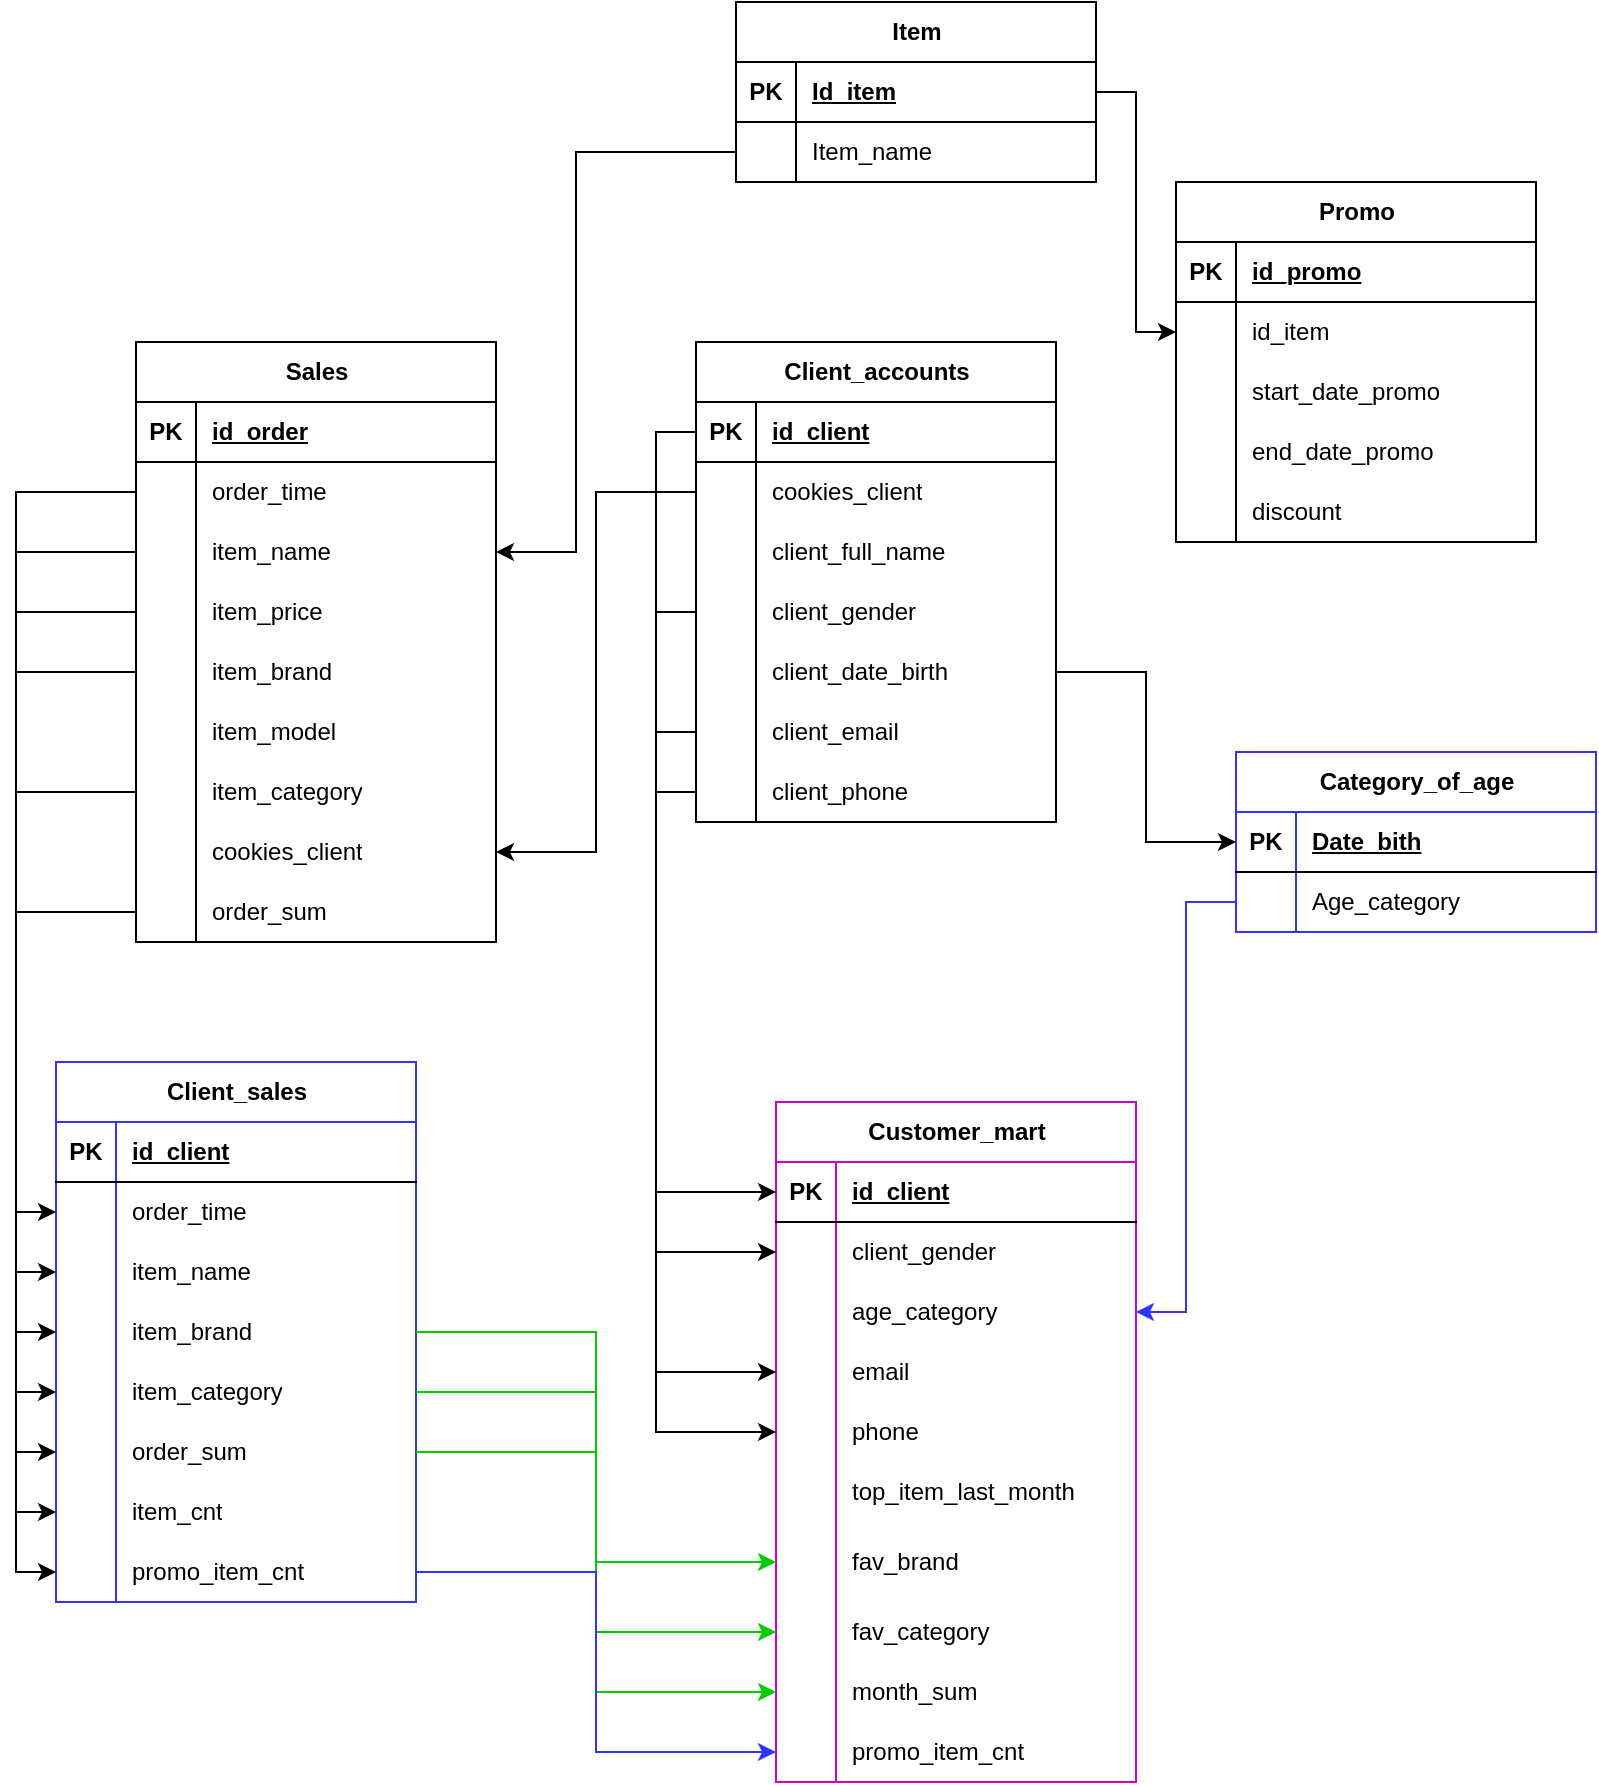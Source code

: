 <mxfile version="21.5.0" type="device">
  <diagram name="Страница 1" id="3GukHvtH6s5k8tKcg5bQ">
    <mxGraphModel dx="1002" dy="1736" grid="1" gridSize="10" guides="1" tooltips="1" connect="1" arrows="1" fold="1" page="1" pageScale="1" pageWidth="827" pageHeight="1169" math="0" shadow="0">
      <root>
        <mxCell id="0" />
        <mxCell id="1" parent="0" />
        <mxCell id="7rFT-JxXXT5qzIqkty-2-1" value="Sales" style="shape=table;startSize=30;container=1;collapsible=1;childLayout=tableLayout;fixedRows=1;rowLines=0;fontStyle=1;align=center;resizeLast=1;html=1;" vertex="1" parent="1">
          <mxGeometry x="80" y="80" width="180" height="300" as="geometry" />
        </mxCell>
        <mxCell id="7rFT-JxXXT5qzIqkty-2-2" value="" style="shape=tableRow;horizontal=0;startSize=0;swimlaneHead=0;swimlaneBody=0;fillColor=none;collapsible=0;dropTarget=0;points=[[0,0.5],[1,0.5]];portConstraint=eastwest;top=0;left=0;right=0;bottom=1;" vertex="1" parent="7rFT-JxXXT5qzIqkty-2-1">
          <mxGeometry y="30" width="180" height="30" as="geometry" />
        </mxCell>
        <mxCell id="7rFT-JxXXT5qzIqkty-2-3" value="PK" style="shape=partialRectangle;connectable=0;fillColor=none;top=0;left=0;bottom=0;right=0;fontStyle=1;overflow=hidden;whiteSpace=wrap;html=1;" vertex="1" parent="7rFT-JxXXT5qzIqkty-2-2">
          <mxGeometry width="30" height="30" as="geometry">
            <mxRectangle width="30" height="30" as="alternateBounds" />
          </mxGeometry>
        </mxCell>
        <mxCell id="7rFT-JxXXT5qzIqkty-2-4" value="id_order" style="shape=partialRectangle;connectable=0;fillColor=none;top=0;left=0;bottom=0;right=0;align=left;spacingLeft=6;fontStyle=5;overflow=hidden;whiteSpace=wrap;html=1;" vertex="1" parent="7rFT-JxXXT5qzIqkty-2-2">
          <mxGeometry x="30" width="150" height="30" as="geometry">
            <mxRectangle width="150" height="30" as="alternateBounds" />
          </mxGeometry>
        </mxCell>
        <mxCell id="7rFT-JxXXT5qzIqkty-2-5" value="" style="shape=tableRow;horizontal=0;startSize=0;swimlaneHead=0;swimlaneBody=0;fillColor=none;collapsible=0;dropTarget=0;points=[[0,0.5],[1,0.5]];portConstraint=eastwest;top=0;left=0;right=0;bottom=0;" vertex="1" parent="7rFT-JxXXT5qzIqkty-2-1">
          <mxGeometry y="60" width="180" height="30" as="geometry" />
        </mxCell>
        <mxCell id="7rFT-JxXXT5qzIqkty-2-6" value="" style="shape=partialRectangle;connectable=0;fillColor=none;top=0;left=0;bottom=0;right=0;editable=1;overflow=hidden;whiteSpace=wrap;html=1;" vertex="1" parent="7rFT-JxXXT5qzIqkty-2-5">
          <mxGeometry width="30" height="30" as="geometry">
            <mxRectangle width="30" height="30" as="alternateBounds" />
          </mxGeometry>
        </mxCell>
        <mxCell id="7rFT-JxXXT5qzIqkty-2-7" value="order_time" style="shape=partialRectangle;connectable=0;fillColor=none;top=0;left=0;bottom=0;right=0;align=left;spacingLeft=6;overflow=hidden;whiteSpace=wrap;html=1;" vertex="1" parent="7rFT-JxXXT5qzIqkty-2-5">
          <mxGeometry x="30" width="150" height="30" as="geometry">
            <mxRectangle width="150" height="30" as="alternateBounds" />
          </mxGeometry>
        </mxCell>
        <mxCell id="7rFT-JxXXT5qzIqkty-2-8" value="" style="shape=tableRow;horizontal=0;startSize=0;swimlaneHead=0;swimlaneBody=0;fillColor=none;collapsible=0;dropTarget=0;points=[[0,0.5],[1,0.5]];portConstraint=eastwest;top=0;left=0;right=0;bottom=0;" vertex="1" parent="7rFT-JxXXT5qzIqkty-2-1">
          <mxGeometry y="90" width="180" height="30" as="geometry" />
        </mxCell>
        <mxCell id="7rFT-JxXXT5qzIqkty-2-9" value="" style="shape=partialRectangle;connectable=0;fillColor=none;top=0;left=0;bottom=0;right=0;editable=1;overflow=hidden;whiteSpace=wrap;html=1;" vertex="1" parent="7rFT-JxXXT5qzIqkty-2-8">
          <mxGeometry width="30" height="30" as="geometry">
            <mxRectangle width="30" height="30" as="alternateBounds" />
          </mxGeometry>
        </mxCell>
        <mxCell id="7rFT-JxXXT5qzIqkty-2-10" value="item_name" style="shape=partialRectangle;connectable=0;fillColor=none;top=0;left=0;bottom=0;right=0;align=left;spacingLeft=6;overflow=hidden;whiteSpace=wrap;html=1;" vertex="1" parent="7rFT-JxXXT5qzIqkty-2-8">
          <mxGeometry x="30" width="150" height="30" as="geometry">
            <mxRectangle width="150" height="30" as="alternateBounds" />
          </mxGeometry>
        </mxCell>
        <mxCell id="7rFT-JxXXT5qzIqkty-2-11" value="" style="shape=tableRow;horizontal=0;startSize=0;swimlaneHead=0;swimlaneBody=0;fillColor=none;collapsible=0;dropTarget=0;points=[[0,0.5],[1,0.5]];portConstraint=eastwest;top=0;left=0;right=0;bottom=0;" vertex="1" parent="7rFT-JxXXT5qzIqkty-2-1">
          <mxGeometry y="120" width="180" height="30" as="geometry" />
        </mxCell>
        <mxCell id="7rFT-JxXXT5qzIqkty-2-12" value="" style="shape=partialRectangle;connectable=0;fillColor=none;top=0;left=0;bottom=0;right=0;editable=1;overflow=hidden;whiteSpace=wrap;html=1;" vertex="1" parent="7rFT-JxXXT5qzIqkty-2-11">
          <mxGeometry width="30" height="30" as="geometry">
            <mxRectangle width="30" height="30" as="alternateBounds" />
          </mxGeometry>
        </mxCell>
        <mxCell id="7rFT-JxXXT5qzIqkty-2-13" value="item_price" style="shape=partialRectangle;connectable=0;fillColor=none;top=0;left=0;bottom=0;right=0;align=left;spacingLeft=6;overflow=hidden;whiteSpace=wrap;html=1;" vertex="1" parent="7rFT-JxXXT5qzIqkty-2-11">
          <mxGeometry x="30" width="150" height="30" as="geometry">
            <mxRectangle width="150" height="30" as="alternateBounds" />
          </mxGeometry>
        </mxCell>
        <mxCell id="7rFT-JxXXT5qzIqkty-2-76" style="shape=tableRow;horizontal=0;startSize=0;swimlaneHead=0;swimlaneBody=0;fillColor=none;collapsible=0;dropTarget=0;points=[[0,0.5],[1,0.5]];portConstraint=eastwest;top=0;left=0;right=0;bottom=0;" vertex="1" parent="7rFT-JxXXT5qzIqkty-2-1">
          <mxGeometry y="150" width="180" height="30" as="geometry" />
        </mxCell>
        <mxCell id="7rFT-JxXXT5qzIqkty-2-77" style="shape=partialRectangle;connectable=0;fillColor=none;top=0;left=0;bottom=0;right=0;editable=1;overflow=hidden;whiteSpace=wrap;html=1;" vertex="1" parent="7rFT-JxXXT5qzIqkty-2-76">
          <mxGeometry width="30" height="30" as="geometry">
            <mxRectangle width="30" height="30" as="alternateBounds" />
          </mxGeometry>
        </mxCell>
        <mxCell id="7rFT-JxXXT5qzIqkty-2-78" value="item_brand" style="shape=partialRectangle;connectable=0;fillColor=none;top=0;left=0;bottom=0;right=0;align=left;spacingLeft=6;overflow=hidden;whiteSpace=wrap;html=1;" vertex="1" parent="7rFT-JxXXT5qzIqkty-2-76">
          <mxGeometry x="30" width="150" height="30" as="geometry">
            <mxRectangle width="150" height="30" as="alternateBounds" />
          </mxGeometry>
        </mxCell>
        <mxCell id="7rFT-JxXXT5qzIqkty-2-14" style="shape=tableRow;horizontal=0;startSize=0;swimlaneHead=0;swimlaneBody=0;fillColor=none;collapsible=0;dropTarget=0;points=[[0,0.5],[1,0.5]];portConstraint=eastwest;top=0;left=0;right=0;bottom=0;" vertex="1" parent="7rFT-JxXXT5qzIqkty-2-1">
          <mxGeometry y="180" width="180" height="30" as="geometry" />
        </mxCell>
        <mxCell id="7rFT-JxXXT5qzIqkty-2-15" style="shape=partialRectangle;connectable=0;fillColor=none;top=0;left=0;bottom=0;right=0;editable=1;overflow=hidden;whiteSpace=wrap;html=1;" vertex="1" parent="7rFT-JxXXT5qzIqkty-2-14">
          <mxGeometry width="30" height="30" as="geometry">
            <mxRectangle width="30" height="30" as="alternateBounds" />
          </mxGeometry>
        </mxCell>
        <mxCell id="7rFT-JxXXT5qzIqkty-2-16" value="item_model" style="shape=partialRectangle;connectable=0;fillColor=none;top=0;left=0;bottom=0;right=0;align=left;spacingLeft=6;overflow=hidden;whiteSpace=wrap;html=1;" vertex="1" parent="7rFT-JxXXT5qzIqkty-2-14">
          <mxGeometry x="30" width="150" height="30" as="geometry">
            <mxRectangle width="150" height="30" as="alternateBounds" />
          </mxGeometry>
        </mxCell>
        <mxCell id="7rFT-JxXXT5qzIqkty-2-17" style="shape=tableRow;horizontal=0;startSize=0;swimlaneHead=0;swimlaneBody=0;fillColor=none;collapsible=0;dropTarget=0;points=[[0,0.5],[1,0.5]];portConstraint=eastwest;top=0;left=0;right=0;bottom=0;" vertex="1" parent="7rFT-JxXXT5qzIqkty-2-1">
          <mxGeometry y="210" width="180" height="30" as="geometry" />
        </mxCell>
        <mxCell id="7rFT-JxXXT5qzIqkty-2-18" style="shape=partialRectangle;connectable=0;fillColor=none;top=0;left=0;bottom=0;right=0;editable=1;overflow=hidden;whiteSpace=wrap;html=1;" vertex="1" parent="7rFT-JxXXT5qzIqkty-2-17">
          <mxGeometry width="30" height="30" as="geometry">
            <mxRectangle width="30" height="30" as="alternateBounds" />
          </mxGeometry>
        </mxCell>
        <mxCell id="7rFT-JxXXT5qzIqkty-2-19" value="item_category" style="shape=partialRectangle;connectable=0;fillColor=none;top=0;left=0;bottom=0;right=0;align=left;spacingLeft=6;overflow=hidden;whiteSpace=wrap;html=1;" vertex="1" parent="7rFT-JxXXT5qzIqkty-2-17">
          <mxGeometry x="30" width="150" height="30" as="geometry">
            <mxRectangle width="150" height="30" as="alternateBounds" />
          </mxGeometry>
        </mxCell>
        <mxCell id="7rFT-JxXXT5qzIqkty-2-23" style="shape=tableRow;horizontal=0;startSize=0;swimlaneHead=0;swimlaneBody=0;fillColor=none;collapsible=0;dropTarget=0;points=[[0,0.5],[1,0.5]];portConstraint=eastwest;top=0;left=0;right=0;bottom=0;" vertex="1" parent="7rFT-JxXXT5qzIqkty-2-1">
          <mxGeometry y="240" width="180" height="30" as="geometry" />
        </mxCell>
        <mxCell id="7rFT-JxXXT5qzIqkty-2-24" style="shape=partialRectangle;connectable=0;fillColor=none;top=0;left=0;bottom=0;right=0;editable=1;overflow=hidden;whiteSpace=wrap;html=1;" vertex="1" parent="7rFT-JxXXT5qzIqkty-2-23">
          <mxGeometry width="30" height="30" as="geometry">
            <mxRectangle width="30" height="30" as="alternateBounds" />
          </mxGeometry>
        </mxCell>
        <mxCell id="7rFT-JxXXT5qzIqkty-2-25" value="cookies_client" style="shape=partialRectangle;connectable=0;fillColor=none;top=0;left=0;bottom=0;right=0;align=left;spacingLeft=6;overflow=hidden;whiteSpace=wrap;html=1;" vertex="1" parent="7rFT-JxXXT5qzIqkty-2-23">
          <mxGeometry x="30" width="150" height="30" as="geometry">
            <mxRectangle width="150" height="30" as="alternateBounds" />
          </mxGeometry>
        </mxCell>
        <mxCell id="7rFT-JxXXT5qzIqkty-2-20" style="shape=tableRow;horizontal=0;startSize=0;swimlaneHead=0;swimlaneBody=0;fillColor=none;collapsible=0;dropTarget=0;points=[[0,0.5],[1,0.5]];portConstraint=eastwest;top=0;left=0;right=0;bottom=0;" vertex="1" parent="7rFT-JxXXT5qzIqkty-2-1">
          <mxGeometry y="270" width="180" height="30" as="geometry" />
        </mxCell>
        <mxCell id="7rFT-JxXXT5qzIqkty-2-21" style="shape=partialRectangle;connectable=0;fillColor=none;top=0;left=0;bottom=0;right=0;editable=1;overflow=hidden;whiteSpace=wrap;html=1;" vertex="1" parent="7rFT-JxXXT5qzIqkty-2-20">
          <mxGeometry width="30" height="30" as="geometry">
            <mxRectangle width="30" height="30" as="alternateBounds" />
          </mxGeometry>
        </mxCell>
        <mxCell id="7rFT-JxXXT5qzIqkty-2-22" value="order_sum" style="shape=partialRectangle;connectable=0;fillColor=none;top=0;left=0;bottom=0;right=0;align=left;spacingLeft=6;overflow=hidden;whiteSpace=wrap;html=1;" vertex="1" parent="7rFT-JxXXT5qzIqkty-2-20">
          <mxGeometry x="30" width="150" height="30" as="geometry">
            <mxRectangle width="150" height="30" as="alternateBounds" />
          </mxGeometry>
        </mxCell>
        <mxCell id="7rFT-JxXXT5qzIqkty-2-26" value="Client_accounts" style="shape=table;startSize=30;container=1;collapsible=1;childLayout=tableLayout;fixedRows=1;rowLines=0;fontStyle=1;align=center;resizeLast=1;html=1;" vertex="1" parent="1">
          <mxGeometry x="360" y="80" width="180" height="240" as="geometry" />
        </mxCell>
        <mxCell id="7rFT-JxXXT5qzIqkty-2-27" value="" style="shape=tableRow;horizontal=0;startSize=0;swimlaneHead=0;swimlaneBody=0;fillColor=none;collapsible=0;dropTarget=0;points=[[0,0.5],[1,0.5]];portConstraint=eastwest;top=0;left=0;right=0;bottom=1;" vertex="1" parent="7rFT-JxXXT5qzIqkty-2-26">
          <mxGeometry y="30" width="180" height="30" as="geometry" />
        </mxCell>
        <mxCell id="7rFT-JxXXT5qzIqkty-2-28" value="PK" style="shape=partialRectangle;connectable=0;fillColor=none;top=0;left=0;bottom=0;right=0;fontStyle=1;overflow=hidden;whiteSpace=wrap;html=1;" vertex="1" parent="7rFT-JxXXT5qzIqkty-2-27">
          <mxGeometry width="30" height="30" as="geometry">
            <mxRectangle width="30" height="30" as="alternateBounds" />
          </mxGeometry>
        </mxCell>
        <mxCell id="7rFT-JxXXT5qzIqkty-2-29" value="id_client" style="shape=partialRectangle;connectable=0;fillColor=none;top=0;left=0;bottom=0;right=0;align=left;spacingLeft=6;fontStyle=5;overflow=hidden;whiteSpace=wrap;html=1;" vertex="1" parent="7rFT-JxXXT5qzIqkty-2-27">
          <mxGeometry x="30" width="150" height="30" as="geometry">
            <mxRectangle width="150" height="30" as="alternateBounds" />
          </mxGeometry>
        </mxCell>
        <mxCell id="7rFT-JxXXT5qzIqkty-2-30" value="" style="shape=tableRow;horizontal=0;startSize=0;swimlaneHead=0;swimlaneBody=0;fillColor=none;collapsible=0;dropTarget=0;points=[[0,0.5],[1,0.5]];portConstraint=eastwest;top=0;left=0;right=0;bottom=0;" vertex="1" parent="7rFT-JxXXT5qzIqkty-2-26">
          <mxGeometry y="60" width="180" height="30" as="geometry" />
        </mxCell>
        <mxCell id="7rFT-JxXXT5qzIqkty-2-31" value="" style="shape=partialRectangle;connectable=0;fillColor=none;top=0;left=0;bottom=0;right=0;editable=1;overflow=hidden;whiteSpace=wrap;html=1;" vertex="1" parent="7rFT-JxXXT5qzIqkty-2-30">
          <mxGeometry width="30" height="30" as="geometry">
            <mxRectangle width="30" height="30" as="alternateBounds" />
          </mxGeometry>
        </mxCell>
        <mxCell id="7rFT-JxXXT5qzIqkty-2-32" value="cookies_client" style="shape=partialRectangle;connectable=0;fillColor=none;top=0;left=0;bottom=0;right=0;align=left;spacingLeft=6;overflow=hidden;whiteSpace=wrap;html=1;" vertex="1" parent="7rFT-JxXXT5qzIqkty-2-30">
          <mxGeometry x="30" width="150" height="30" as="geometry">
            <mxRectangle width="150" height="30" as="alternateBounds" />
          </mxGeometry>
        </mxCell>
        <mxCell id="7rFT-JxXXT5qzIqkty-2-33" value="" style="shape=tableRow;horizontal=0;startSize=0;swimlaneHead=0;swimlaneBody=0;fillColor=none;collapsible=0;dropTarget=0;points=[[0,0.5],[1,0.5]];portConstraint=eastwest;top=0;left=0;right=0;bottom=0;" vertex="1" parent="7rFT-JxXXT5qzIqkty-2-26">
          <mxGeometry y="90" width="180" height="30" as="geometry" />
        </mxCell>
        <mxCell id="7rFT-JxXXT5qzIqkty-2-34" value="" style="shape=partialRectangle;connectable=0;fillColor=none;top=0;left=0;bottom=0;right=0;editable=1;overflow=hidden;whiteSpace=wrap;html=1;" vertex="1" parent="7rFT-JxXXT5qzIqkty-2-33">
          <mxGeometry width="30" height="30" as="geometry">
            <mxRectangle width="30" height="30" as="alternateBounds" />
          </mxGeometry>
        </mxCell>
        <mxCell id="7rFT-JxXXT5qzIqkty-2-35" value="client_full_name" style="shape=partialRectangle;connectable=0;fillColor=none;top=0;left=0;bottom=0;right=0;align=left;spacingLeft=6;overflow=hidden;whiteSpace=wrap;html=1;" vertex="1" parent="7rFT-JxXXT5qzIqkty-2-33">
          <mxGeometry x="30" width="150" height="30" as="geometry">
            <mxRectangle width="150" height="30" as="alternateBounds" />
          </mxGeometry>
        </mxCell>
        <mxCell id="7rFT-JxXXT5qzIqkty-2-36" value="" style="shape=tableRow;horizontal=0;startSize=0;swimlaneHead=0;swimlaneBody=0;fillColor=none;collapsible=0;dropTarget=0;points=[[0,0.5],[1,0.5]];portConstraint=eastwest;top=0;left=0;right=0;bottom=0;" vertex="1" parent="7rFT-JxXXT5qzIqkty-2-26">
          <mxGeometry y="120" width="180" height="30" as="geometry" />
        </mxCell>
        <mxCell id="7rFT-JxXXT5qzIqkty-2-37" value="" style="shape=partialRectangle;connectable=0;fillColor=none;top=0;left=0;bottom=0;right=0;editable=1;overflow=hidden;whiteSpace=wrap;html=1;" vertex="1" parent="7rFT-JxXXT5qzIqkty-2-36">
          <mxGeometry width="30" height="30" as="geometry">
            <mxRectangle width="30" height="30" as="alternateBounds" />
          </mxGeometry>
        </mxCell>
        <mxCell id="7rFT-JxXXT5qzIqkty-2-38" value="client_gender" style="shape=partialRectangle;connectable=0;fillColor=none;top=0;left=0;bottom=0;right=0;align=left;spacingLeft=6;overflow=hidden;whiteSpace=wrap;html=1;" vertex="1" parent="7rFT-JxXXT5qzIqkty-2-36">
          <mxGeometry x="30" width="150" height="30" as="geometry">
            <mxRectangle width="150" height="30" as="alternateBounds" />
          </mxGeometry>
        </mxCell>
        <mxCell id="7rFT-JxXXT5qzIqkty-2-39" style="shape=tableRow;horizontal=0;startSize=0;swimlaneHead=0;swimlaneBody=0;fillColor=none;collapsible=0;dropTarget=0;points=[[0,0.5],[1,0.5]];portConstraint=eastwest;top=0;left=0;right=0;bottom=0;" vertex="1" parent="7rFT-JxXXT5qzIqkty-2-26">
          <mxGeometry y="150" width="180" height="30" as="geometry" />
        </mxCell>
        <mxCell id="7rFT-JxXXT5qzIqkty-2-40" style="shape=partialRectangle;connectable=0;fillColor=none;top=0;left=0;bottom=0;right=0;editable=1;overflow=hidden;whiteSpace=wrap;html=1;" vertex="1" parent="7rFT-JxXXT5qzIqkty-2-39">
          <mxGeometry width="30" height="30" as="geometry">
            <mxRectangle width="30" height="30" as="alternateBounds" />
          </mxGeometry>
        </mxCell>
        <mxCell id="7rFT-JxXXT5qzIqkty-2-41" value="client_date_birth" style="shape=partialRectangle;connectable=0;fillColor=none;top=0;left=0;bottom=0;right=0;align=left;spacingLeft=6;overflow=hidden;whiteSpace=wrap;html=1;" vertex="1" parent="7rFT-JxXXT5qzIqkty-2-39">
          <mxGeometry x="30" width="150" height="30" as="geometry">
            <mxRectangle width="150" height="30" as="alternateBounds" />
          </mxGeometry>
        </mxCell>
        <mxCell id="7rFT-JxXXT5qzIqkty-2-42" style="shape=tableRow;horizontal=0;startSize=0;swimlaneHead=0;swimlaneBody=0;fillColor=none;collapsible=0;dropTarget=0;points=[[0,0.5],[1,0.5]];portConstraint=eastwest;top=0;left=0;right=0;bottom=0;" vertex="1" parent="7rFT-JxXXT5qzIqkty-2-26">
          <mxGeometry y="180" width="180" height="30" as="geometry" />
        </mxCell>
        <mxCell id="7rFT-JxXXT5qzIqkty-2-43" style="shape=partialRectangle;connectable=0;fillColor=none;top=0;left=0;bottom=0;right=0;editable=1;overflow=hidden;whiteSpace=wrap;html=1;" vertex="1" parent="7rFT-JxXXT5qzIqkty-2-42">
          <mxGeometry width="30" height="30" as="geometry">
            <mxRectangle width="30" height="30" as="alternateBounds" />
          </mxGeometry>
        </mxCell>
        <mxCell id="7rFT-JxXXT5qzIqkty-2-44" value="client_email" style="shape=partialRectangle;connectable=0;fillColor=none;top=0;left=0;bottom=0;right=0;align=left;spacingLeft=6;overflow=hidden;whiteSpace=wrap;html=1;" vertex="1" parent="7rFT-JxXXT5qzIqkty-2-42">
          <mxGeometry x="30" width="150" height="30" as="geometry">
            <mxRectangle width="150" height="30" as="alternateBounds" />
          </mxGeometry>
        </mxCell>
        <mxCell id="7rFT-JxXXT5qzIqkty-2-45" style="shape=tableRow;horizontal=0;startSize=0;swimlaneHead=0;swimlaneBody=0;fillColor=none;collapsible=0;dropTarget=0;points=[[0,0.5],[1,0.5]];portConstraint=eastwest;top=0;left=0;right=0;bottom=0;" vertex="1" parent="7rFT-JxXXT5qzIqkty-2-26">
          <mxGeometry y="210" width="180" height="30" as="geometry" />
        </mxCell>
        <mxCell id="7rFT-JxXXT5qzIqkty-2-46" style="shape=partialRectangle;connectable=0;fillColor=none;top=0;left=0;bottom=0;right=0;editable=1;overflow=hidden;whiteSpace=wrap;html=1;" vertex="1" parent="7rFT-JxXXT5qzIqkty-2-45">
          <mxGeometry width="30" height="30" as="geometry">
            <mxRectangle width="30" height="30" as="alternateBounds" />
          </mxGeometry>
        </mxCell>
        <mxCell id="7rFT-JxXXT5qzIqkty-2-47" value="client_phone" style="shape=partialRectangle;connectable=0;fillColor=none;top=0;left=0;bottom=0;right=0;align=left;spacingLeft=6;overflow=hidden;whiteSpace=wrap;html=1;" vertex="1" parent="7rFT-JxXXT5qzIqkty-2-45">
          <mxGeometry x="30" width="150" height="30" as="geometry">
            <mxRectangle width="150" height="30" as="alternateBounds" />
          </mxGeometry>
        </mxCell>
        <mxCell id="7rFT-JxXXT5qzIqkty-2-51" value="Promo" style="shape=table;startSize=30;container=1;collapsible=1;childLayout=tableLayout;fixedRows=1;rowLines=0;fontStyle=1;align=center;resizeLast=1;html=1;" vertex="1" parent="1">
          <mxGeometry x="600" width="180" height="180" as="geometry" />
        </mxCell>
        <mxCell id="7rFT-JxXXT5qzIqkty-2-52" value="" style="shape=tableRow;horizontal=0;startSize=0;swimlaneHead=0;swimlaneBody=0;fillColor=none;collapsible=0;dropTarget=0;points=[[0,0.5],[1,0.5]];portConstraint=eastwest;top=0;left=0;right=0;bottom=1;" vertex="1" parent="7rFT-JxXXT5qzIqkty-2-51">
          <mxGeometry y="30" width="180" height="30" as="geometry" />
        </mxCell>
        <mxCell id="7rFT-JxXXT5qzIqkty-2-53" value="PK" style="shape=partialRectangle;connectable=0;fillColor=none;top=0;left=0;bottom=0;right=0;fontStyle=1;overflow=hidden;whiteSpace=wrap;html=1;" vertex="1" parent="7rFT-JxXXT5qzIqkty-2-52">
          <mxGeometry width="30" height="30" as="geometry">
            <mxRectangle width="30" height="30" as="alternateBounds" />
          </mxGeometry>
        </mxCell>
        <mxCell id="7rFT-JxXXT5qzIqkty-2-54" value="id_promo" style="shape=partialRectangle;connectable=0;fillColor=none;top=0;left=0;bottom=0;right=0;align=left;spacingLeft=6;fontStyle=5;overflow=hidden;whiteSpace=wrap;html=1;" vertex="1" parent="7rFT-JxXXT5qzIqkty-2-52">
          <mxGeometry x="30" width="150" height="30" as="geometry">
            <mxRectangle width="150" height="30" as="alternateBounds" />
          </mxGeometry>
        </mxCell>
        <mxCell id="7rFT-JxXXT5qzIqkty-2-55" value="" style="shape=tableRow;horizontal=0;startSize=0;swimlaneHead=0;swimlaneBody=0;fillColor=none;collapsible=0;dropTarget=0;points=[[0,0.5],[1,0.5]];portConstraint=eastwest;top=0;left=0;right=0;bottom=0;" vertex="1" parent="7rFT-JxXXT5qzIqkty-2-51">
          <mxGeometry y="60" width="180" height="30" as="geometry" />
        </mxCell>
        <mxCell id="7rFT-JxXXT5qzIqkty-2-56" value="" style="shape=partialRectangle;connectable=0;fillColor=none;top=0;left=0;bottom=0;right=0;editable=1;overflow=hidden;whiteSpace=wrap;html=1;" vertex="1" parent="7rFT-JxXXT5qzIqkty-2-55">
          <mxGeometry width="30" height="30" as="geometry">
            <mxRectangle width="30" height="30" as="alternateBounds" />
          </mxGeometry>
        </mxCell>
        <mxCell id="7rFT-JxXXT5qzIqkty-2-57" value="id_item" style="shape=partialRectangle;connectable=0;fillColor=none;top=0;left=0;bottom=0;right=0;align=left;spacingLeft=6;overflow=hidden;whiteSpace=wrap;html=1;" vertex="1" parent="7rFT-JxXXT5qzIqkty-2-55">
          <mxGeometry x="30" width="150" height="30" as="geometry">
            <mxRectangle width="150" height="30" as="alternateBounds" />
          </mxGeometry>
        </mxCell>
        <mxCell id="7rFT-JxXXT5qzIqkty-2-58" value="" style="shape=tableRow;horizontal=0;startSize=0;swimlaneHead=0;swimlaneBody=0;fillColor=none;collapsible=0;dropTarget=0;points=[[0,0.5],[1,0.5]];portConstraint=eastwest;top=0;left=0;right=0;bottom=0;" vertex="1" parent="7rFT-JxXXT5qzIqkty-2-51">
          <mxGeometry y="90" width="180" height="30" as="geometry" />
        </mxCell>
        <mxCell id="7rFT-JxXXT5qzIqkty-2-59" value="" style="shape=partialRectangle;connectable=0;fillColor=none;top=0;left=0;bottom=0;right=0;editable=1;overflow=hidden;whiteSpace=wrap;html=1;" vertex="1" parent="7rFT-JxXXT5qzIqkty-2-58">
          <mxGeometry width="30" height="30" as="geometry">
            <mxRectangle width="30" height="30" as="alternateBounds" />
          </mxGeometry>
        </mxCell>
        <mxCell id="7rFT-JxXXT5qzIqkty-2-60" value="start_date_promo" style="shape=partialRectangle;connectable=0;fillColor=none;top=0;left=0;bottom=0;right=0;align=left;spacingLeft=6;overflow=hidden;whiteSpace=wrap;html=1;" vertex="1" parent="7rFT-JxXXT5qzIqkty-2-58">
          <mxGeometry x="30" width="150" height="30" as="geometry">
            <mxRectangle width="150" height="30" as="alternateBounds" />
          </mxGeometry>
        </mxCell>
        <mxCell id="7rFT-JxXXT5qzIqkty-2-61" value="" style="shape=tableRow;horizontal=0;startSize=0;swimlaneHead=0;swimlaneBody=0;fillColor=none;collapsible=0;dropTarget=0;points=[[0,0.5],[1,0.5]];portConstraint=eastwest;top=0;left=0;right=0;bottom=0;" vertex="1" parent="7rFT-JxXXT5qzIqkty-2-51">
          <mxGeometry y="120" width="180" height="30" as="geometry" />
        </mxCell>
        <mxCell id="7rFT-JxXXT5qzIqkty-2-62" value="" style="shape=partialRectangle;connectable=0;fillColor=none;top=0;left=0;bottom=0;right=0;editable=1;overflow=hidden;whiteSpace=wrap;html=1;" vertex="1" parent="7rFT-JxXXT5qzIqkty-2-61">
          <mxGeometry width="30" height="30" as="geometry">
            <mxRectangle width="30" height="30" as="alternateBounds" />
          </mxGeometry>
        </mxCell>
        <mxCell id="7rFT-JxXXT5qzIqkty-2-63" value="end_date_promo" style="shape=partialRectangle;connectable=0;fillColor=none;top=0;left=0;bottom=0;right=0;align=left;spacingLeft=6;overflow=hidden;whiteSpace=wrap;html=1;" vertex="1" parent="7rFT-JxXXT5qzIqkty-2-61">
          <mxGeometry x="30" width="150" height="30" as="geometry">
            <mxRectangle width="150" height="30" as="alternateBounds" />
          </mxGeometry>
        </mxCell>
        <mxCell id="7rFT-JxXXT5qzIqkty-2-64" style="shape=tableRow;horizontal=0;startSize=0;swimlaneHead=0;swimlaneBody=0;fillColor=none;collapsible=0;dropTarget=0;points=[[0,0.5],[1,0.5]];portConstraint=eastwest;top=0;left=0;right=0;bottom=0;" vertex="1" parent="7rFT-JxXXT5qzIqkty-2-51">
          <mxGeometry y="150" width="180" height="30" as="geometry" />
        </mxCell>
        <mxCell id="7rFT-JxXXT5qzIqkty-2-65" style="shape=partialRectangle;connectable=0;fillColor=none;top=0;left=0;bottom=0;right=0;editable=1;overflow=hidden;whiteSpace=wrap;html=1;" vertex="1" parent="7rFT-JxXXT5qzIqkty-2-64">
          <mxGeometry width="30" height="30" as="geometry">
            <mxRectangle width="30" height="30" as="alternateBounds" />
          </mxGeometry>
        </mxCell>
        <mxCell id="7rFT-JxXXT5qzIqkty-2-66" value="discount" style="shape=partialRectangle;connectable=0;fillColor=none;top=0;left=0;bottom=0;right=0;align=left;spacingLeft=6;overflow=hidden;whiteSpace=wrap;html=1;" vertex="1" parent="7rFT-JxXXT5qzIqkty-2-64">
          <mxGeometry x="30" width="150" height="30" as="geometry">
            <mxRectangle width="150" height="30" as="alternateBounds" />
          </mxGeometry>
        </mxCell>
        <mxCell id="7rFT-JxXXT5qzIqkty-2-79" value="Customer_mart" style="shape=table;startSize=30;container=1;collapsible=1;childLayout=tableLayout;fixedRows=1;rowLines=0;fontStyle=1;align=center;resizeLast=1;html=1;strokeColor=#CC00CC;" vertex="1" parent="1">
          <mxGeometry x="400" y="460" width="180" height="340" as="geometry" />
        </mxCell>
        <mxCell id="7rFT-JxXXT5qzIqkty-2-80" value="" style="shape=tableRow;horizontal=0;startSize=0;swimlaneHead=0;swimlaneBody=0;fillColor=none;collapsible=0;dropTarget=0;points=[[0,0.5],[1,0.5]];portConstraint=eastwest;top=0;left=0;right=0;bottom=1;" vertex="1" parent="7rFT-JxXXT5qzIqkty-2-79">
          <mxGeometry y="30" width="180" height="30" as="geometry" />
        </mxCell>
        <mxCell id="7rFT-JxXXT5qzIqkty-2-81" value="PK" style="shape=partialRectangle;connectable=0;fillColor=none;top=0;left=0;bottom=0;right=0;fontStyle=1;overflow=hidden;whiteSpace=wrap;html=1;" vertex="1" parent="7rFT-JxXXT5qzIqkty-2-80">
          <mxGeometry width="30" height="30" as="geometry">
            <mxRectangle width="30" height="30" as="alternateBounds" />
          </mxGeometry>
        </mxCell>
        <mxCell id="7rFT-JxXXT5qzIqkty-2-82" value="id_client" style="shape=partialRectangle;connectable=0;fillColor=none;top=0;left=0;bottom=0;right=0;align=left;spacingLeft=6;fontStyle=5;overflow=hidden;whiteSpace=wrap;html=1;" vertex="1" parent="7rFT-JxXXT5qzIqkty-2-80">
          <mxGeometry x="30" width="150" height="30" as="geometry">
            <mxRectangle width="150" height="30" as="alternateBounds" />
          </mxGeometry>
        </mxCell>
        <mxCell id="7rFT-JxXXT5qzIqkty-2-83" value="" style="shape=tableRow;horizontal=0;startSize=0;swimlaneHead=0;swimlaneBody=0;fillColor=none;collapsible=0;dropTarget=0;points=[[0,0.5],[1,0.5]];portConstraint=eastwest;top=0;left=0;right=0;bottom=0;" vertex="1" parent="7rFT-JxXXT5qzIqkty-2-79">
          <mxGeometry y="60" width="180" height="30" as="geometry" />
        </mxCell>
        <mxCell id="7rFT-JxXXT5qzIqkty-2-84" value="" style="shape=partialRectangle;connectable=0;fillColor=none;top=0;left=0;bottom=0;right=0;editable=1;overflow=hidden;whiteSpace=wrap;html=1;" vertex="1" parent="7rFT-JxXXT5qzIqkty-2-83">
          <mxGeometry width="30" height="30" as="geometry">
            <mxRectangle width="30" height="30" as="alternateBounds" />
          </mxGeometry>
        </mxCell>
        <mxCell id="7rFT-JxXXT5qzIqkty-2-85" value="client_gender" style="shape=partialRectangle;connectable=0;fillColor=none;top=0;left=0;bottom=0;right=0;align=left;spacingLeft=6;overflow=hidden;whiteSpace=wrap;html=1;" vertex="1" parent="7rFT-JxXXT5qzIqkty-2-83">
          <mxGeometry x="30" width="150" height="30" as="geometry">
            <mxRectangle width="150" height="30" as="alternateBounds" />
          </mxGeometry>
        </mxCell>
        <mxCell id="7rFT-JxXXT5qzIqkty-2-86" value="" style="shape=tableRow;horizontal=0;startSize=0;swimlaneHead=0;swimlaneBody=0;fillColor=none;collapsible=0;dropTarget=0;points=[[0,0.5],[1,0.5]];portConstraint=eastwest;top=0;left=0;right=0;bottom=0;" vertex="1" parent="7rFT-JxXXT5qzIqkty-2-79">
          <mxGeometry y="90" width="180" height="30" as="geometry" />
        </mxCell>
        <mxCell id="7rFT-JxXXT5qzIqkty-2-87" value="" style="shape=partialRectangle;connectable=0;fillColor=none;top=0;left=0;bottom=0;right=0;editable=1;overflow=hidden;whiteSpace=wrap;html=1;" vertex="1" parent="7rFT-JxXXT5qzIqkty-2-86">
          <mxGeometry width="30" height="30" as="geometry">
            <mxRectangle width="30" height="30" as="alternateBounds" />
          </mxGeometry>
        </mxCell>
        <mxCell id="7rFT-JxXXT5qzIqkty-2-88" value="age_category" style="shape=partialRectangle;connectable=0;fillColor=none;top=0;left=0;bottom=0;right=0;align=left;spacingLeft=6;overflow=hidden;whiteSpace=wrap;html=1;" vertex="1" parent="7rFT-JxXXT5qzIqkty-2-86">
          <mxGeometry x="30" width="150" height="30" as="geometry">
            <mxRectangle width="150" height="30" as="alternateBounds" />
          </mxGeometry>
        </mxCell>
        <mxCell id="7rFT-JxXXT5qzIqkty-2-89" value="" style="shape=tableRow;horizontal=0;startSize=0;swimlaneHead=0;swimlaneBody=0;fillColor=none;collapsible=0;dropTarget=0;points=[[0,0.5],[1,0.5]];portConstraint=eastwest;top=0;left=0;right=0;bottom=0;" vertex="1" parent="7rFT-JxXXT5qzIqkty-2-79">
          <mxGeometry y="120" width="180" height="30" as="geometry" />
        </mxCell>
        <mxCell id="7rFT-JxXXT5qzIqkty-2-90" value="" style="shape=partialRectangle;connectable=0;fillColor=none;top=0;left=0;bottom=0;right=0;editable=1;overflow=hidden;whiteSpace=wrap;html=1;" vertex="1" parent="7rFT-JxXXT5qzIqkty-2-89">
          <mxGeometry width="30" height="30" as="geometry">
            <mxRectangle width="30" height="30" as="alternateBounds" />
          </mxGeometry>
        </mxCell>
        <mxCell id="7rFT-JxXXT5qzIqkty-2-91" value="email" style="shape=partialRectangle;connectable=0;fillColor=none;top=0;left=0;bottom=0;right=0;align=left;spacingLeft=6;overflow=hidden;whiteSpace=wrap;html=1;" vertex="1" parent="7rFT-JxXXT5qzIqkty-2-89">
          <mxGeometry x="30" width="150" height="30" as="geometry">
            <mxRectangle width="150" height="30" as="alternateBounds" />
          </mxGeometry>
        </mxCell>
        <mxCell id="7rFT-JxXXT5qzIqkty-2-92" style="shape=tableRow;horizontal=0;startSize=0;swimlaneHead=0;swimlaneBody=0;fillColor=none;collapsible=0;dropTarget=0;points=[[0,0.5],[1,0.5]];portConstraint=eastwest;top=0;left=0;right=0;bottom=0;" vertex="1" parent="7rFT-JxXXT5qzIqkty-2-79">
          <mxGeometry y="150" width="180" height="30" as="geometry" />
        </mxCell>
        <mxCell id="7rFT-JxXXT5qzIqkty-2-93" style="shape=partialRectangle;connectable=0;fillColor=none;top=0;left=0;bottom=0;right=0;editable=1;overflow=hidden;whiteSpace=wrap;html=1;" vertex="1" parent="7rFT-JxXXT5qzIqkty-2-92">
          <mxGeometry width="30" height="30" as="geometry">
            <mxRectangle width="30" height="30" as="alternateBounds" />
          </mxGeometry>
        </mxCell>
        <mxCell id="7rFT-JxXXT5qzIqkty-2-94" value="phone" style="shape=partialRectangle;connectable=0;fillColor=none;top=0;left=0;bottom=0;right=0;align=left;spacingLeft=6;overflow=hidden;whiteSpace=wrap;html=1;" vertex="1" parent="7rFT-JxXXT5qzIqkty-2-92">
          <mxGeometry x="30" width="150" height="30" as="geometry">
            <mxRectangle width="150" height="30" as="alternateBounds" />
          </mxGeometry>
        </mxCell>
        <mxCell id="7rFT-JxXXT5qzIqkty-2-95" style="shape=tableRow;horizontal=0;startSize=0;swimlaneHead=0;swimlaneBody=0;fillColor=none;collapsible=0;dropTarget=0;points=[[0,0.5],[1,0.5]];portConstraint=eastwest;top=0;left=0;right=0;bottom=0;" vertex="1" parent="7rFT-JxXXT5qzIqkty-2-79">
          <mxGeometry y="180" width="180" height="30" as="geometry" />
        </mxCell>
        <mxCell id="7rFT-JxXXT5qzIqkty-2-96" style="shape=partialRectangle;connectable=0;fillColor=none;top=0;left=0;bottom=0;right=0;editable=1;overflow=hidden;whiteSpace=wrap;html=1;" vertex="1" parent="7rFT-JxXXT5qzIqkty-2-95">
          <mxGeometry width="30" height="30" as="geometry">
            <mxRectangle width="30" height="30" as="alternateBounds" />
          </mxGeometry>
        </mxCell>
        <mxCell id="7rFT-JxXXT5qzIqkty-2-97" value="top_item_last_month" style="shape=partialRectangle;connectable=0;fillColor=none;top=0;left=0;bottom=0;right=0;align=left;spacingLeft=6;overflow=hidden;whiteSpace=wrap;html=1;" vertex="1" parent="7rFT-JxXXT5qzIqkty-2-95">
          <mxGeometry x="30" width="150" height="30" as="geometry">
            <mxRectangle width="150" height="30" as="alternateBounds" />
          </mxGeometry>
        </mxCell>
        <mxCell id="7rFT-JxXXT5qzIqkty-2-98" style="shape=tableRow;horizontal=0;startSize=0;swimlaneHead=0;swimlaneBody=0;fillColor=none;collapsible=0;dropTarget=0;points=[[0,0.5],[1,0.5]];portConstraint=eastwest;top=0;left=0;right=0;bottom=0;" vertex="1" parent="7rFT-JxXXT5qzIqkty-2-79">
          <mxGeometry y="210" width="180" height="40" as="geometry" />
        </mxCell>
        <mxCell id="7rFT-JxXXT5qzIqkty-2-99" style="shape=partialRectangle;connectable=0;fillColor=none;top=0;left=0;bottom=0;right=0;editable=1;overflow=hidden;whiteSpace=wrap;html=1;" vertex="1" parent="7rFT-JxXXT5qzIqkty-2-98">
          <mxGeometry width="30" height="40" as="geometry">
            <mxRectangle width="30" height="40" as="alternateBounds" />
          </mxGeometry>
        </mxCell>
        <mxCell id="7rFT-JxXXT5qzIqkty-2-100" value="fav_brand" style="shape=partialRectangle;connectable=0;fillColor=none;top=0;left=0;bottom=0;right=0;align=left;spacingLeft=6;overflow=hidden;whiteSpace=wrap;html=1;" vertex="1" parent="7rFT-JxXXT5qzIqkty-2-98">
          <mxGeometry x="30" width="150" height="40" as="geometry">
            <mxRectangle width="150" height="40" as="alternateBounds" />
          </mxGeometry>
        </mxCell>
        <mxCell id="7rFT-JxXXT5qzIqkty-2-104" style="shape=tableRow;horizontal=0;startSize=0;swimlaneHead=0;swimlaneBody=0;fillColor=none;collapsible=0;dropTarget=0;points=[[0,0.5],[1,0.5]];portConstraint=eastwest;top=0;left=0;right=0;bottom=0;" vertex="1" parent="7rFT-JxXXT5qzIqkty-2-79">
          <mxGeometry y="250" width="180" height="30" as="geometry" />
        </mxCell>
        <mxCell id="7rFT-JxXXT5qzIqkty-2-105" style="shape=partialRectangle;connectable=0;fillColor=none;top=0;left=0;bottom=0;right=0;editable=1;overflow=hidden;whiteSpace=wrap;html=1;" vertex="1" parent="7rFT-JxXXT5qzIqkty-2-104">
          <mxGeometry width="30" height="30" as="geometry">
            <mxRectangle width="30" height="30" as="alternateBounds" />
          </mxGeometry>
        </mxCell>
        <mxCell id="7rFT-JxXXT5qzIqkty-2-106" value="fav_category" style="shape=partialRectangle;connectable=0;fillColor=none;top=0;left=0;bottom=0;right=0;align=left;spacingLeft=6;overflow=hidden;whiteSpace=wrap;html=1;" vertex="1" parent="7rFT-JxXXT5qzIqkty-2-104">
          <mxGeometry x="30" width="150" height="30" as="geometry">
            <mxRectangle width="150" height="30" as="alternateBounds" />
          </mxGeometry>
        </mxCell>
        <mxCell id="7rFT-JxXXT5qzIqkty-2-101" style="shape=tableRow;horizontal=0;startSize=0;swimlaneHead=0;swimlaneBody=0;fillColor=none;collapsible=0;dropTarget=0;points=[[0,0.5],[1,0.5]];portConstraint=eastwest;top=0;left=0;right=0;bottom=0;" vertex="1" parent="7rFT-JxXXT5qzIqkty-2-79">
          <mxGeometry y="280" width="180" height="30" as="geometry" />
        </mxCell>
        <mxCell id="7rFT-JxXXT5qzIqkty-2-102" style="shape=partialRectangle;connectable=0;fillColor=none;top=0;left=0;bottom=0;right=0;editable=1;overflow=hidden;whiteSpace=wrap;html=1;" vertex="1" parent="7rFT-JxXXT5qzIqkty-2-101">
          <mxGeometry width="30" height="30" as="geometry">
            <mxRectangle width="30" height="30" as="alternateBounds" />
          </mxGeometry>
        </mxCell>
        <mxCell id="7rFT-JxXXT5qzIqkty-2-103" value="month_sum" style="shape=partialRectangle;connectable=0;fillColor=none;top=0;left=0;bottom=0;right=0;align=left;spacingLeft=6;overflow=hidden;whiteSpace=wrap;html=1;" vertex="1" parent="7rFT-JxXXT5qzIqkty-2-101">
          <mxGeometry x="30" width="150" height="30" as="geometry">
            <mxRectangle width="150" height="30" as="alternateBounds" />
          </mxGeometry>
        </mxCell>
        <mxCell id="7rFT-JxXXT5qzIqkty-2-107" style="shape=tableRow;horizontal=0;startSize=0;swimlaneHead=0;swimlaneBody=0;fillColor=none;collapsible=0;dropTarget=0;points=[[0,0.5],[1,0.5]];portConstraint=eastwest;top=0;left=0;right=0;bottom=0;" vertex="1" parent="7rFT-JxXXT5qzIqkty-2-79">
          <mxGeometry y="310" width="180" height="30" as="geometry" />
        </mxCell>
        <mxCell id="7rFT-JxXXT5qzIqkty-2-108" style="shape=partialRectangle;connectable=0;fillColor=none;top=0;left=0;bottom=0;right=0;editable=1;overflow=hidden;whiteSpace=wrap;html=1;" vertex="1" parent="7rFT-JxXXT5qzIqkty-2-107">
          <mxGeometry width="30" height="30" as="geometry">
            <mxRectangle width="30" height="30" as="alternateBounds" />
          </mxGeometry>
        </mxCell>
        <mxCell id="7rFT-JxXXT5qzIqkty-2-109" value="promo_item_cnt" style="shape=partialRectangle;connectable=0;fillColor=none;top=0;left=0;bottom=0;right=0;align=left;spacingLeft=6;overflow=hidden;whiteSpace=wrap;html=1;" vertex="1" parent="7rFT-JxXXT5qzIqkty-2-107">
          <mxGeometry x="30" width="150" height="30" as="geometry">
            <mxRectangle width="150" height="30" as="alternateBounds" />
          </mxGeometry>
        </mxCell>
        <mxCell id="7rFT-JxXXT5qzIqkty-2-110" style="edgeStyle=orthogonalEdgeStyle;rounded=0;orthogonalLoop=1;jettySize=auto;html=1;entryX=0;entryY=0.5;entryDx=0;entryDy=0;exitX=0;exitY=0.5;exitDx=0;exitDy=0;" edge="1" parent="1" source="7rFT-JxXXT5qzIqkty-2-27" target="7rFT-JxXXT5qzIqkty-2-80">
          <mxGeometry relative="1" as="geometry" />
        </mxCell>
        <mxCell id="7rFT-JxXXT5qzIqkty-2-111" style="edgeStyle=orthogonalEdgeStyle;rounded=0;orthogonalLoop=1;jettySize=auto;html=1;entryX=0;entryY=0.5;entryDx=0;entryDy=0;exitX=0;exitY=0.5;exitDx=0;exitDy=0;" edge="1" parent="1" source="7rFT-JxXXT5qzIqkty-2-36" target="7rFT-JxXXT5qzIqkty-2-83">
          <mxGeometry relative="1" as="geometry" />
        </mxCell>
        <mxCell id="7rFT-JxXXT5qzIqkty-2-112" style="edgeStyle=orthogonalEdgeStyle;rounded=0;orthogonalLoop=1;jettySize=auto;html=1;entryX=0;entryY=0.5;entryDx=0;entryDy=0;exitX=0;exitY=0.5;exitDx=0;exitDy=0;" edge="1" parent="1" source="7rFT-JxXXT5qzIqkty-2-42" target="7rFT-JxXXT5qzIqkty-2-89">
          <mxGeometry relative="1" as="geometry" />
        </mxCell>
        <mxCell id="7rFT-JxXXT5qzIqkty-2-113" style="edgeStyle=orthogonalEdgeStyle;rounded=0;orthogonalLoop=1;jettySize=auto;html=1;exitX=0;exitY=0.5;exitDx=0;exitDy=0;" edge="1" parent="1" source="7rFT-JxXXT5qzIqkty-2-45" target="7rFT-JxXXT5qzIqkty-2-92">
          <mxGeometry relative="1" as="geometry" />
        </mxCell>
        <mxCell id="7rFT-JxXXT5qzIqkty-2-114" value="Category_of_age" style="shape=table;startSize=30;container=1;collapsible=1;childLayout=tableLayout;fixedRows=1;rowLines=0;fontStyle=1;align=center;resizeLast=1;html=1;strokeColor=#3333FF;" vertex="1" parent="1">
          <mxGeometry x="630" y="285" width="180" height="90" as="geometry" />
        </mxCell>
        <mxCell id="7rFT-JxXXT5qzIqkty-2-115" value="" style="shape=tableRow;horizontal=0;startSize=0;swimlaneHead=0;swimlaneBody=0;fillColor=none;collapsible=0;dropTarget=0;points=[[0,0.5],[1,0.5]];portConstraint=eastwest;top=0;left=0;right=0;bottom=1;" vertex="1" parent="7rFT-JxXXT5qzIqkty-2-114">
          <mxGeometry y="30" width="180" height="30" as="geometry" />
        </mxCell>
        <mxCell id="7rFT-JxXXT5qzIqkty-2-116" value="PK" style="shape=partialRectangle;connectable=0;fillColor=none;top=0;left=0;bottom=0;right=0;fontStyle=1;overflow=hidden;whiteSpace=wrap;html=1;" vertex="1" parent="7rFT-JxXXT5qzIqkty-2-115">
          <mxGeometry width="30" height="30" as="geometry">
            <mxRectangle width="30" height="30" as="alternateBounds" />
          </mxGeometry>
        </mxCell>
        <mxCell id="7rFT-JxXXT5qzIqkty-2-117" value="Date_bith" style="shape=partialRectangle;connectable=0;fillColor=none;top=0;left=0;bottom=0;right=0;align=left;spacingLeft=6;fontStyle=5;overflow=hidden;whiteSpace=wrap;html=1;" vertex="1" parent="7rFT-JxXXT5qzIqkty-2-115">
          <mxGeometry x="30" width="150" height="30" as="geometry">
            <mxRectangle width="150" height="30" as="alternateBounds" />
          </mxGeometry>
        </mxCell>
        <mxCell id="7rFT-JxXXT5qzIqkty-2-118" value="" style="shape=tableRow;horizontal=0;startSize=0;swimlaneHead=0;swimlaneBody=0;fillColor=none;collapsible=0;dropTarget=0;points=[[0,0.5],[1,0.5]];portConstraint=eastwest;top=0;left=0;right=0;bottom=0;" vertex="1" parent="7rFT-JxXXT5qzIqkty-2-114">
          <mxGeometry y="60" width="180" height="30" as="geometry" />
        </mxCell>
        <mxCell id="7rFT-JxXXT5qzIqkty-2-119" value="" style="shape=partialRectangle;connectable=0;fillColor=none;top=0;left=0;bottom=0;right=0;editable=1;overflow=hidden;whiteSpace=wrap;html=1;" vertex="1" parent="7rFT-JxXXT5qzIqkty-2-118">
          <mxGeometry width="30" height="30" as="geometry">
            <mxRectangle width="30" height="30" as="alternateBounds" />
          </mxGeometry>
        </mxCell>
        <mxCell id="7rFT-JxXXT5qzIqkty-2-120" value="Age_category" style="shape=partialRectangle;connectable=0;fillColor=none;top=0;left=0;bottom=0;right=0;align=left;spacingLeft=6;overflow=hidden;whiteSpace=wrap;html=1;" vertex="1" parent="7rFT-JxXXT5qzIqkty-2-118">
          <mxGeometry x="30" width="150" height="30" as="geometry">
            <mxRectangle width="150" height="30" as="alternateBounds" />
          </mxGeometry>
        </mxCell>
        <mxCell id="7rFT-JxXXT5qzIqkty-2-127" style="edgeStyle=orthogonalEdgeStyle;rounded=0;orthogonalLoop=1;jettySize=auto;html=1;entryX=0;entryY=0.5;entryDx=0;entryDy=0;" edge="1" parent="1" source="7rFT-JxXXT5qzIqkty-2-39" target="7rFT-JxXXT5qzIqkty-2-115">
          <mxGeometry relative="1" as="geometry" />
        </mxCell>
        <mxCell id="7rFT-JxXXT5qzIqkty-2-128" style="edgeStyle=orthogonalEdgeStyle;rounded=0;orthogonalLoop=1;jettySize=auto;html=1;entryX=1;entryY=0.5;entryDx=0;entryDy=0;strokeColor=#3333FF;" edge="1" parent="1" source="7rFT-JxXXT5qzIqkty-2-118" target="7rFT-JxXXT5qzIqkty-2-86">
          <mxGeometry relative="1" as="geometry" />
        </mxCell>
        <mxCell id="7rFT-JxXXT5qzIqkty-2-129" value="Client_sales" style="shape=table;startSize=30;container=1;collapsible=1;childLayout=tableLayout;fixedRows=1;rowLines=0;fontStyle=1;align=center;resizeLast=1;html=1;strokeColor=#3333FF;" vertex="1" parent="1">
          <mxGeometry x="40" y="440" width="180" height="270" as="geometry" />
        </mxCell>
        <mxCell id="7rFT-JxXXT5qzIqkty-2-130" value="" style="shape=tableRow;horizontal=0;startSize=0;swimlaneHead=0;swimlaneBody=0;fillColor=none;collapsible=0;dropTarget=0;points=[[0,0.5],[1,0.5]];portConstraint=eastwest;top=0;left=0;right=0;bottom=1;" vertex="1" parent="7rFT-JxXXT5qzIqkty-2-129">
          <mxGeometry y="30" width="180" height="30" as="geometry" />
        </mxCell>
        <mxCell id="7rFT-JxXXT5qzIqkty-2-131" value="PK" style="shape=partialRectangle;connectable=0;fillColor=none;top=0;left=0;bottom=0;right=0;fontStyle=1;overflow=hidden;whiteSpace=wrap;html=1;" vertex="1" parent="7rFT-JxXXT5qzIqkty-2-130">
          <mxGeometry width="30" height="30" as="geometry">
            <mxRectangle width="30" height="30" as="alternateBounds" />
          </mxGeometry>
        </mxCell>
        <mxCell id="7rFT-JxXXT5qzIqkty-2-132" value="id_client" style="shape=partialRectangle;connectable=0;fillColor=none;top=0;left=0;bottom=0;right=0;align=left;spacingLeft=6;fontStyle=5;overflow=hidden;whiteSpace=wrap;html=1;" vertex="1" parent="7rFT-JxXXT5qzIqkty-2-130">
          <mxGeometry x="30" width="150" height="30" as="geometry">
            <mxRectangle width="150" height="30" as="alternateBounds" />
          </mxGeometry>
        </mxCell>
        <mxCell id="7rFT-JxXXT5qzIqkty-2-133" value="" style="shape=tableRow;horizontal=0;startSize=0;swimlaneHead=0;swimlaneBody=0;fillColor=none;collapsible=0;dropTarget=0;points=[[0,0.5],[1,0.5]];portConstraint=eastwest;top=0;left=0;right=0;bottom=0;" vertex="1" parent="7rFT-JxXXT5qzIqkty-2-129">
          <mxGeometry y="60" width="180" height="30" as="geometry" />
        </mxCell>
        <mxCell id="7rFT-JxXXT5qzIqkty-2-134" value="" style="shape=partialRectangle;connectable=0;fillColor=none;top=0;left=0;bottom=0;right=0;editable=1;overflow=hidden;whiteSpace=wrap;html=1;" vertex="1" parent="7rFT-JxXXT5qzIqkty-2-133">
          <mxGeometry width="30" height="30" as="geometry">
            <mxRectangle width="30" height="30" as="alternateBounds" />
          </mxGeometry>
        </mxCell>
        <mxCell id="7rFT-JxXXT5qzIqkty-2-135" value="order_time" style="shape=partialRectangle;connectable=0;fillColor=none;top=0;left=0;bottom=0;right=0;align=left;spacingLeft=6;overflow=hidden;whiteSpace=wrap;html=1;" vertex="1" parent="7rFT-JxXXT5qzIqkty-2-133">
          <mxGeometry x="30" width="150" height="30" as="geometry">
            <mxRectangle width="150" height="30" as="alternateBounds" />
          </mxGeometry>
        </mxCell>
        <mxCell id="7rFT-JxXXT5qzIqkty-2-136" value="" style="shape=tableRow;horizontal=0;startSize=0;swimlaneHead=0;swimlaneBody=0;fillColor=none;collapsible=0;dropTarget=0;points=[[0,0.5],[1,0.5]];portConstraint=eastwest;top=0;left=0;right=0;bottom=0;" vertex="1" parent="7rFT-JxXXT5qzIqkty-2-129">
          <mxGeometry y="90" width="180" height="30" as="geometry" />
        </mxCell>
        <mxCell id="7rFT-JxXXT5qzIqkty-2-137" value="" style="shape=partialRectangle;connectable=0;fillColor=none;top=0;left=0;bottom=0;right=0;editable=1;overflow=hidden;whiteSpace=wrap;html=1;" vertex="1" parent="7rFT-JxXXT5qzIqkty-2-136">
          <mxGeometry width="30" height="30" as="geometry">
            <mxRectangle width="30" height="30" as="alternateBounds" />
          </mxGeometry>
        </mxCell>
        <mxCell id="7rFT-JxXXT5qzIqkty-2-138" value="item_name" style="shape=partialRectangle;connectable=0;fillColor=none;top=0;left=0;bottom=0;right=0;align=left;spacingLeft=6;overflow=hidden;whiteSpace=wrap;html=1;" vertex="1" parent="7rFT-JxXXT5qzIqkty-2-136">
          <mxGeometry x="30" width="150" height="30" as="geometry">
            <mxRectangle width="150" height="30" as="alternateBounds" />
          </mxGeometry>
        </mxCell>
        <mxCell id="7rFT-JxXXT5qzIqkty-2-139" value="" style="shape=tableRow;horizontal=0;startSize=0;swimlaneHead=0;swimlaneBody=0;fillColor=none;collapsible=0;dropTarget=0;points=[[0,0.5],[1,0.5]];portConstraint=eastwest;top=0;left=0;right=0;bottom=0;" vertex="1" parent="7rFT-JxXXT5qzIqkty-2-129">
          <mxGeometry y="120" width="180" height="30" as="geometry" />
        </mxCell>
        <mxCell id="7rFT-JxXXT5qzIqkty-2-140" value="" style="shape=partialRectangle;connectable=0;fillColor=none;top=0;left=0;bottom=0;right=0;editable=1;overflow=hidden;whiteSpace=wrap;html=1;" vertex="1" parent="7rFT-JxXXT5qzIqkty-2-139">
          <mxGeometry width="30" height="30" as="geometry">
            <mxRectangle width="30" height="30" as="alternateBounds" />
          </mxGeometry>
        </mxCell>
        <mxCell id="7rFT-JxXXT5qzIqkty-2-141" value="item_brand" style="shape=partialRectangle;connectable=0;fillColor=none;top=0;left=0;bottom=0;right=0;align=left;spacingLeft=6;overflow=hidden;whiteSpace=wrap;html=1;" vertex="1" parent="7rFT-JxXXT5qzIqkty-2-139">
          <mxGeometry x="30" width="150" height="30" as="geometry">
            <mxRectangle width="150" height="30" as="alternateBounds" />
          </mxGeometry>
        </mxCell>
        <mxCell id="7rFT-JxXXT5qzIqkty-2-146" style="shape=tableRow;horizontal=0;startSize=0;swimlaneHead=0;swimlaneBody=0;fillColor=none;collapsible=0;dropTarget=0;points=[[0,0.5],[1,0.5]];portConstraint=eastwest;top=0;left=0;right=0;bottom=0;" vertex="1" parent="7rFT-JxXXT5qzIqkty-2-129">
          <mxGeometry y="150" width="180" height="30" as="geometry" />
        </mxCell>
        <mxCell id="7rFT-JxXXT5qzIqkty-2-147" style="shape=partialRectangle;connectable=0;fillColor=none;top=0;left=0;bottom=0;right=0;editable=1;overflow=hidden;whiteSpace=wrap;html=1;" vertex="1" parent="7rFT-JxXXT5qzIqkty-2-146">
          <mxGeometry width="30" height="30" as="geometry">
            <mxRectangle width="30" height="30" as="alternateBounds" />
          </mxGeometry>
        </mxCell>
        <mxCell id="7rFT-JxXXT5qzIqkty-2-148" value="item_category" style="shape=partialRectangle;connectable=0;fillColor=none;top=0;left=0;bottom=0;right=0;align=left;spacingLeft=6;overflow=hidden;whiteSpace=wrap;html=1;" vertex="1" parent="7rFT-JxXXT5qzIqkty-2-146">
          <mxGeometry x="30" width="150" height="30" as="geometry">
            <mxRectangle width="150" height="30" as="alternateBounds" />
          </mxGeometry>
        </mxCell>
        <mxCell id="7rFT-JxXXT5qzIqkty-2-143" style="shape=tableRow;horizontal=0;startSize=0;swimlaneHead=0;swimlaneBody=0;fillColor=none;collapsible=0;dropTarget=0;points=[[0,0.5],[1,0.5]];portConstraint=eastwest;top=0;left=0;right=0;bottom=0;" vertex="1" parent="7rFT-JxXXT5qzIqkty-2-129">
          <mxGeometry y="180" width="180" height="30" as="geometry" />
        </mxCell>
        <mxCell id="7rFT-JxXXT5qzIqkty-2-144" style="shape=partialRectangle;connectable=0;fillColor=none;top=0;left=0;bottom=0;right=0;editable=1;overflow=hidden;whiteSpace=wrap;html=1;" vertex="1" parent="7rFT-JxXXT5qzIqkty-2-143">
          <mxGeometry width="30" height="30" as="geometry">
            <mxRectangle width="30" height="30" as="alternateBounds" />
          </mxGeometry>
        </mxCell>
        <mxCell id="7rFT-JxXXT5qzIqkty-2-145" value="order_sum" style="shape=partialRectangle;connectable=0;fillColor=none;top=0;left=0;bottom=0;right=0;align=left;spacingLeft=6;overflow=hidden;whiteSpace=wrap;html=1;" vertex="1" parent="7rFT-JxXXT5qzIqkty-2-143">
          <mxGeometry x="30" width="150" height="30" as="geometry">
            <mxRectangle width="150" height="30" as="alternateBounds" />
          </mxGeometry>
        </mxCell>
        <mxCell id="7rFT-JxXXT5qzIqkty-2-173" style="shape=tableRow;horizontal=0;startSize=0;swimlaneHead=0;swimlaneBody=0;fillColor=none;collapsible=0;dropTarget=0;points=[[0,0.5],[1,0.5]];portConstraint=eastwest;top=0;left=0;right=0;bottom=0;" vertex="1" parent="7rFT-JxXXT5qzIqkty-2-129">
          <mxGeometry y="210" width="180" height="30" as="geometry" />
        </mxCell>
        <mxCell id="7rFT-JxXXT5qzIqkty-2-174" style="shape=partialRectangle;connectable=0;fillColor=none;top=0;left=0;bottom=0;right=0;editable=1;overflow=hidden;whiteSpace=wrap;html=1;" vertex="1" parent="7rFT-JxXXT5qzIqkty-2-173">
          <mxGeometry width="30" height="30" as="geometry">
            <mxRectangle width="30" height="30" as="alternateBounds" />
          </mxGeometry>
        </mxCell>
        <mxCell id="7rFT-JxXXT5qzIqkty-2-175" value="item_cnt" style="shape=partialRectangle;connectable=0;fillColor=none;top=0;left=0;bottom=0;right=0;align=left;spacingLeft=6;overflow=hidden;whiteSpace=wrap;html=1;" vertex="1" parent="7rFT-JxXXT5qzIqkty-2-173">
          <mxGeometry x="30" width="150" height="30" as="geometry">
            <mxRectangle width="150" height="30" as="alternateBounds" />
          </mxGeometry>
        </mxCell>
        <mxCell id="7rFT-JxXXT5qzIqkty-2-149" style="shape=tableRow;horizontal=0;startSize=0;swimlaneHead=0;swimlaneBody=0;fillColor=none;collapsible=0;dropTarget=0;points=[[0,0.5],[1,0.5]];portConstraint=eastwest;top=0;left=0;right=0;bottom=0;" vertex="1" parent="7rFT-JxXXT5qzIqkty-2-129">
          <mxGeometry y="240" width="180" height="30" as="geometry" />
        </mxCell>
        <mxCell id="7rFT-JxXXT5qzIqkty-2-150" style="shape=partialRectangle;connectable=0;fillColor=none;top=0;left=0;bottom=0;right=0;editable=1;overflow=hidden;whiteSpace=wrap;html=1;" vertex="1" parent="7rFT-JxXXT5qzIqkty-2-149">
          <mxGeometry width="30" height="30" as="geometry">
            <mxRectangle width="30" height="30" as="alternateBounds" />
          </mxGeometry>
        </mxCell>
        <mxCell id="7rFT-JxXXT5qzIqkty-2-151" value="promo_item_cnt" style="shape=partialRectangle;connectable=0;fillColor=none;top=0;left=0;bottom=0;right=0;align=left;spacingLeft=6;overflow=hidden;whiteSpace=wrap;html=1;" vertex="1" parent="7rFT-JxXXT5qzIqkty-2-149">
          <mxGeometry x="30" width="150" height="30" as="geometry">
            <mxRectangle width="150" height="30" as="alternateBounds" />
          </mxGeometry>
        </mxCell>
        <mxCell id="7rFT-JxXXT5qzIqkty-2-142" style="edgeStyle=orthogonalEdgeStyle;rounded=0;orthogonalLoop=1;jettySize=auto;html=1;entryX=1;entryY=0.5;entryDx=0;entryDy=0;" edge="1" parent="1" source="7rFT-JxXXT5qzIqkty-2-30" target="7rFT-JxXXT5qzIqkty-2-23">
          <mxGeometry relative="1" as="geometry" />
        </mxCell>
        <mxCell id="7rFT-JxXXT5qzIqkty-2-166" style="edgeStyle=orthogonalEdgeStyle;rounded=0;orthogonalLoop=1;jettySize=auto;html=1;entryX=0;entryY=0.5;entryDx=0;entryDy=0;exitX=1;exitY=0.5;exitDx=0;exitDy=0;" edge="1" parent="1" source="7rFT-JxXXT5qzIqkty-2-154" target="7rFT-JxXXT5qzIqkty-2-55">
          <mxGeometry relative="1" as="geometry" />
        </mxCell>
        <mxCell id="7rFT-JxXXT5qzIqkty-2-153" value="Item" style="shape=table;startSize=30;container=1;collapsible=1;childLayout=tableLayout;fixedRows=1;rowLines=0;fontStyle=1;align=center;resizeLast=1;html=1;" vertex="1" parent="1">
          <mxGeometry x="380" y="-90" width="180" height="90" as="geometry" />
        </mxCell>
        <mxCell id="7rFT-JxXXT5qzIqkty-2-154" value="" style="shape=tableRow;horizontal=0;startSize=0;swimlaneHead=0;swimlaneBody=0;fillColor=none;collapsible=0;dropTarget=0;points=[[0,0.5],[1,0.5]];portConstraint=eastwest;top=0;left=0;right=0;bottom=1;" vertex="1" parent="7rFT-JxXXT5qzIqkty-2-153">
          <mxGeometry y="30" width="180" height="30" as="geometry" />
        </mxCell>
        <mxCell id="7rFT-JxXXT5qzIqkty-2-155" value="PK" style="shape=partialRectangle;connectable=0;fillColor=none;top=0;left=0;bottom=0;right=0;fontStyle=1;overflow=hidden;whiteSpace=wrap;html=1;" vertex="1" parent="7rFT-JxXXT5qzIqkty-2-154">
          <mxGeometry width="30" height="30" as="geometry">
            <mxRectangle width="30" height="30" as="alternateBounds" />
          </mxGeometry>
        </mxCell>
        <mxCell id="7rFT-JxXXT5qzIqkty-2-156" value="Id_item" style="shape=partialRectangle;connectable=0;fillColor=none;top=0;left=0;bottom=0;right=0;align=left;spacingLeft=6;fontStyle=5;overflow=hidden;whiteSpace=wrap;html=1;" vertex="1" parent="7rFT-JxXXT5qzIqkty-2-154">
          <mxGeometry x="30" width="150" height="30" as="geometry">
            <mxRectangle width="150" height="30" as="alternateBounds" />
          </mxGeometry>
        </mxCell>
        <mxCell id="7rFT-JxXXT5qzIqkty-2-157" value="" style="shape=tableRow;horizontal=0;startSize=0;swimlaneHead=0;swimlaneBody=0;fillColor=none;collapsible=0;dropTarget=0;points=[[0,0.5],[1,0.5]];portConstraint=eastwest;top=0;left=0;right=0;bottom=0;" vertex="1" parent="7rFT-JxXXT5qzIqkty-2-153">
          <mxGeometry y="60" width="180" height="30" as="geometry" />
        </mxCell>
        <mxCell id="7rFT-JxXXT5qzIqkty-2-158" value="" style="shape=partialRectangle;connectable=0;fillColor=none;top=0;left=0;bottom=0;right=0;editable=1;overflow=hidden;whiteSpace=wrap;html=1;" vertex="1" parent="7rFT-JxXXT5qzIqkty-2-157">
          <mxGeometry width="30" height="30" as="geometry">
            <mxRectangle width="30" height="30" as="alternateBounds" />
          </mxGeometry>
        </mxCell>
        <mxCell id="7rFT-JxXXT5qzIqkty-2-159" value="Item_name" style="shape=partialRectangle;connectable=0;fillColor=none;top=0;left=0;bottom=0;right=0;align=left;spacingLeft=6;overflow=hidden;whiteSpace=wrap;html=1;" vertex="1" parent="7rFT-JxXXT5qzIqkty-2-157">
          <mxGeometry x="30" width="150" height="30" as="geometry">
            <mxRectangle width="150" height="30" as="alternateBounds" />
          </mxGeometry>
        </mxCell>
        <mxCell id="7rFT-JxXXT5qzIqkty-2-167" style="edgeStyle=orthogonalEdgeStyle;rounded=0;orthogonalLoop=1;jettySize=auto;html=1;entryX=1;entryY=0.5;entryDx=0;entryDy=0;" edge="1" parent="1" source="7rFT-JxXXT5qzIqkty-2-157" target="7rFT-JxXXT5qzIqkty-2-8">
          <mxGeometry relative="1" as="geometry">
            <Array as="points">
              <mxPoint x="300" y="-15" />
              <mxPoint x="300" y="185" />
            </Array>
          </mxGeometry>
        </mxCell>
        <mxCell id="7rFT-JxXXT5qzIqkty-2-168" style="edgeStyle=orthogonalEdgeStyle;rounded=0;orthogonalLoop=1;jettySize=auto;html=1;exitX=0;exitY=0.5;exitDx=0;exitDy=0;entryX=0;entryY=0.5;entryDx=0;entryDy=0;" edge="1" parent="1" source="7rFT-JxXXT5qzIqkty-2-5" target="7rFT-JxXXT5qzIqkty-2-133">
          <mxGeometry relative="1" as="geometry" />
        </mxCell>
        <mxCell id="7rFT-JxXXT5qzIqkty-2-169" style="edgeStyle=orthogonalEdgeStyle;rounded=0;orthogonalLoop=1;jettySize=auto;html=1;exitX=0;exitY=0.5;exitDx=0;exitDy=0;entryX=0;entryY=0.5;entryDx=0;entryDy=0;" edge="1" parent="1" source="7rFT-JxXXT5qzIqkty-2-8" target="7rFT-JxXXT5qzIqkty-2-136">
          <mxGeometry relative="1" as="geometry" />
        </mxCell>
        <mxCell id="7rFT-JxXXT5qzIqkty-2-170" style="edgeStyle=orthogonalEdgeStyle;rounded=0;orthogonalLoop=1;jettySize=auto;html=1;exitX=0;exitY=0.5;exitDx=0;exitDy=0;entryX=0;entryY=0.5;entryDx=0;entryDy=0;" edge="1" parent="1" source="7rFT-JxXXT5qzIqkty-2-76" target="7rFT-JxXXT5qzIqkty-2-139">
          <mxGeometry relative="1" as="geometry" />
        </mxCell>
        <mxCell id="7rFT-JxXXT5qzIqkty-2-171" style="edgeStyle=orthogonalEdgeStyle;rounded=0;orthogonalLoop=1;jettySize=auto;html=1;exitX=0;exitY=0.5;exitDx=0;exitDy=0;entryX=0;entryY=0.5;entryDx=0;entryDy=0;" edge="1" parent="1" source="7rFT-JxXXT5qzIqkty-2-17" target="7rFT-JxXXT5qzIqkty-2-146">
          <mxGeometry relative="1" as="geometry" />
        </mxCell>
        <mxCell id="7rFT-JxXXT5qzIqkty-2-172" style="edgeStyle=orthogonalEdgeStyle;rounded=0;orthogonalLoop=1;jettySize=auto;html=1;exitX=0;exitY=0.5;exitDx=0;exitDy=0;entryX=0;entryY=0.5;entryDx=0;entryDy=0;" edge="1" parent="1" source="7rFT-JxXXT5qzIqkty-2-20" target="7rFT-JxXXT5qzIqkty-2-143">
          <mxGeometry relative="1" as="geometry" />
        </mxCell>
        <mxCell id="7rFT-JxXXT5qzIqkty-2-176" style="edgeStyle=orthogonalEdgeStyle;rounded=0;orthogonalLoop=1;jettySize=auto;html=1;exitX=0;exitY=0.5;exitDx=0;exitDy=0;entryX=0;entryY=0.5;entryDx=0;entryDy=0;strokeColor=#000000;" edge="1" parent="1" source="7rFT-JxXXT5qzIqkty-2-11" target="7rFT-JxXXT5qzIqkty-2-173">
          <mxGeometry relative="1" as="geometry" />
        </mxCell>
        <mxCell id="7rFT-JxXXT5qzIqkty-2-177" style="edgeStyle=orthogonalEdgeStyle;rounded=0;orthogonalLoop=1;jettySize=auto;html=1;exitX=0;exitY=0.5;exitDx=0;exitDy=0;entryX=0;entryY=0.5;entryDx=0;entryDy=0;strokeColor=#000000;" edge="1" parent="1" source="7rFT-JxXXT5qzIqkty-2-20" target="7rFT-JxXXT5qzIqkty-2-149">
          <mxGeometry relative="1" as="geometry" />
        </mxCell>
        <mxCell id="7rFT-JxXXT5qzIqkty-2-178" style="edgeStyle=orthogonalEdgeStyle;rounded=0;orthogonalLoop=1;jettySize=auto;html=1;exitX=1;exitY=0.5;exitDx=0;exitDy=0;strokeColor=#00CC00;" edge="1" parent="1" source="7rFT-JxXXT5qzIqkty-2-139" target="7rFT-JxXXT5qzIqkty-2-98">
          <mxGeometry relative="1" as="geometry" />
        </mxCell>
        <mxCell id="7rFT-JxXXT5qzIqkty-2-179" style="edgeStyle=orthogonalEdgeStyle;rounded=0;orthogonalLoop=1;jettySize=auto;html=1;entryX=0;entryY=0.5;entryDx=0;entryDy=0;strokeColor=#00CC00;" edge="1" parent="1" source="7rFT-JxXXT5qzIqkty-2-146" target="7rFT-JxXXT5qzIqkty-2-104">
          <mxGeometry relative="1" as="geometry" />
        </mxCell>
        <mxCell id="7rFT-JxXXT5qzIqkty-2-180" style="edgeStyle=orthogonalEdgeStyle;rounded=0;orthogonalLoop=1;jettySize=auto;html=1;exitX=1;exitY=0.5;exitDx=0;exitDy=0;entryX=0;entryY=0.5;entryDx=0;entryDy=0;strokeColor=#00CC00;" edge="1" parent="1" source="7rFT-JxXXT5qzIqkty-2-143" target="7rFT-JxXXT5qzIqkty-2-101">
          <mxGeometry relative="1" as="geometry" />
        </mxCell>
        <mxCell id="7rFT-JxXXT5qzIqkty-2-181" style="edgeStyle=orthogonalEdgeStyle;rounded=0;orthogonalLoop=1;jettySize=auto;html=1;exitX=1;exitY=0.5;exitDx=0;exitDy=0;entryX=0;entryY=0.5;entryDx=0;entryDy=0;strokeColor=#3333FF;" edge="1" parent="1" source="7rFT-JxXXT5qzIqkty-2-149" target="7rFT-JxXXT5qzIqkty-2-107">
          <mxGeometry relative="1" as="geometry" />
        </mxCell>
      </root>
    </mxGraphModel>
  </diagram>
</mxfile>
